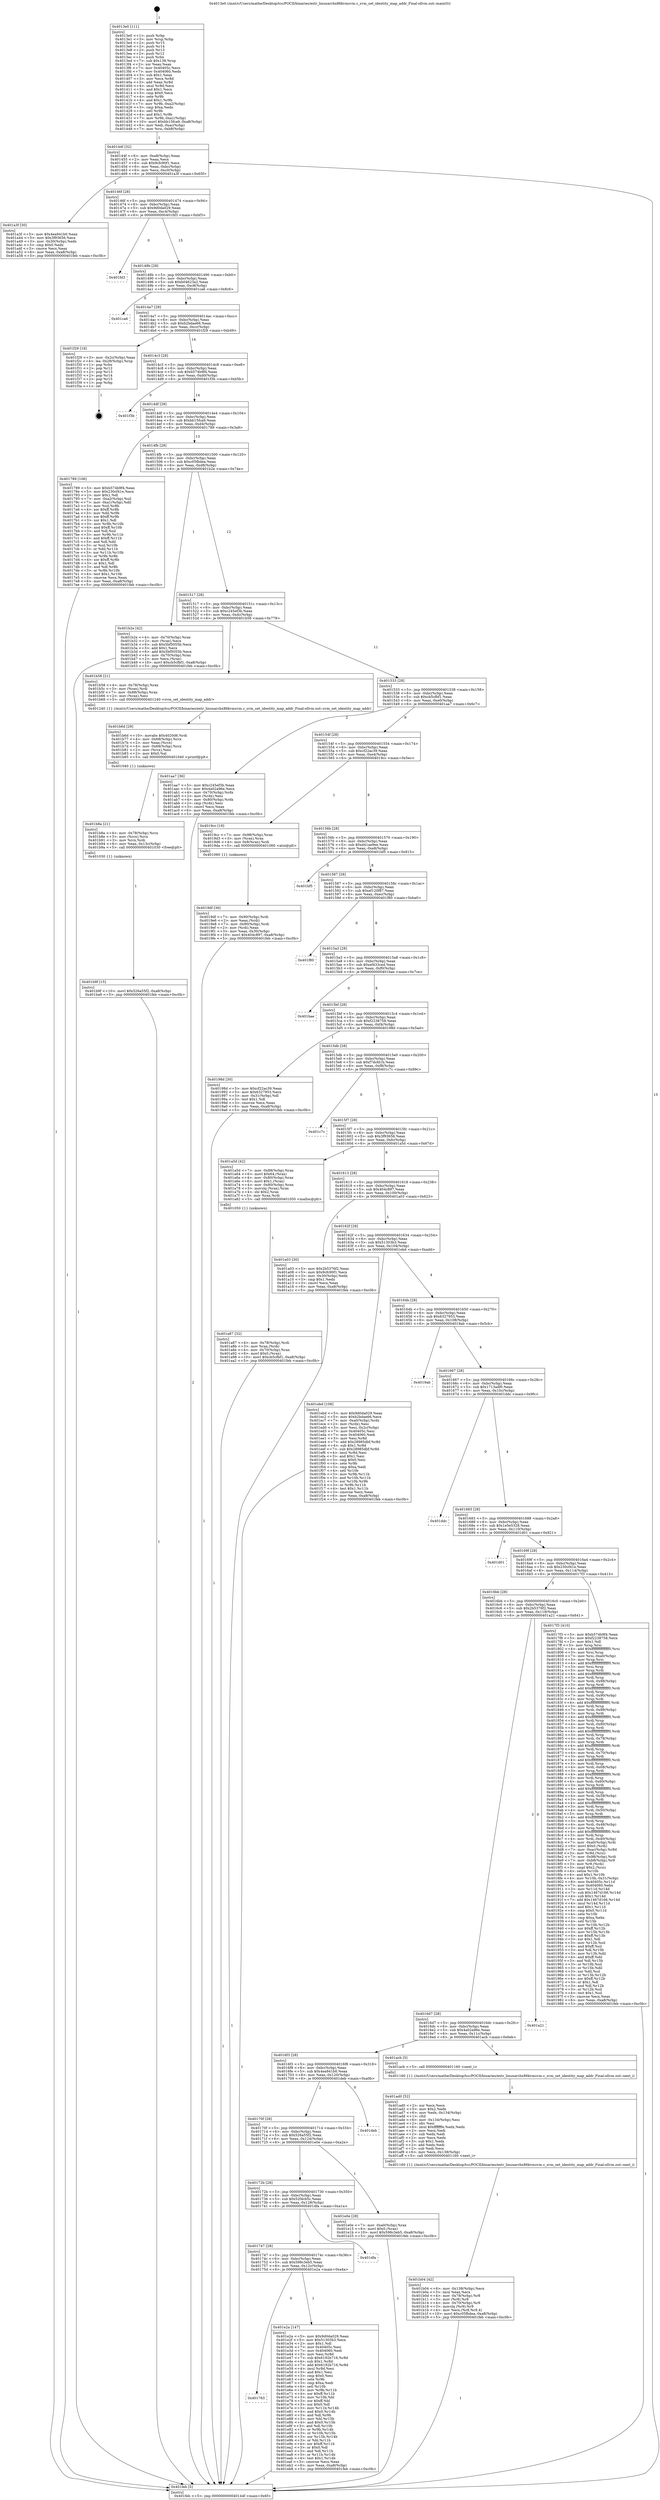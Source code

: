 digraph "0x4013e0" {
  label = "0x4013e0 (/mnt/c/Users/mathe/Desktop/tcc/POCII/binaries/extr_linuxarchx86kvmsvm.c_svm_set_identity_map_addr_Final-ollvm.out::main(0))"
  labelloc = "t"
  node[shape=record]

  Entry [label="",width=0.3,height=0.3,shape=circle,fillcolor=black,style=filled]
  "0x40144f" [label="{
     0x40144f [32]\l
     | [instrs]\l
     &nbsp;&nbsp;0x40144f \<+6\>: mov -0xa8(%rbp),%eax\l
     &nbsp;&nbsp;0x401455 \<+2\>: mov %eax,%ecx\l
     &nbsp;&nbsp;0x401457 \<+6\>: sub $0x9cfc90f1,%ecx\l
     &nbsp;&nbsp;0x40145d \<+6\>: mov %eax,-0xbc(%rbp)\l
     &nbsp;&nbsp;0x401463 \<+6\>: mov %ecx,-0xc0(%rbp)\l
     &nbsp;&nbsp;0x401469 \<+6\>: je 0000000000401a3f \<main+0x65f\>\l
  }"]
  "0x401a3f" [label="{
     0x401a3f [30]\l
     | [instrs]\l
     &nbsp;&nbsp;0x401a3f \<+5\>: mov $0x4ea941b0,%eax\l
     &nbsp;&nbsp;0x401a44 \<+5\>: mov $0x3f93656,%ecx\l
     &nbsp;&nbsp;0x401a49 \<+3\>: mov -0x30(%rbp),%edx\l
     &nbsp;&nbsp;0x401a4c \<+3\>: cmp $0x0,%edx\l
     &nbsp;&nbsp;0x401a4f \<+3\>: cmove %ecx,%eax\l
     &nbsp;&nbsp;0x401a52 \<+6\>: mov %eax,-0xa8(%rbp)\l
     &nbsp;&nbsp;0x401a58 \<+5\>: jmp 0000000000401feb \<main+0xc0b\>\l
  }"]
  "0x40146f" [label="{
     0x40146f [28]\l
     | [instrs]\l
     &nbsp;&nbsp;0x40146f \<+5\>: jmp 0000000000401474 \<main+0x94\>\l
     &nbsp;&nbsp;0x401474 \<+6\>: mov -0xbc(%rbp),%eax\l
     &nbsp;&nbsp;0x40147a \<+5\>: sub $0x9d0da029,%eax\l
     &nbsp;&nbsp;0x40147f \<+6\>: mov %eax,-0xc4(%rbp)\l
     &nbsp;&nbsp;0x401485 \<+6\>: je 0000000000401fd3 \<main+0xbf3\>\l
  }"]
  Exit [label="",width=0.3,height=0.3,shape=circle,fillcolor=black,style=filled,peripheries=2]
  "0x401fd3" [label="{
     0x401fd3\l
  }", style=dashed]
  "0x40148b" [label="{
     0x40148b [28]\l
     | [instrs]\l
     &nbsp;&nbsp;0x40148b \<+5\>: jmp 0000000000401490 \<main+0xb0\>\l
     &nbsp;&nbsp;0x401490 \<+6\>: mov -0xbc(%rbp),%eax\l
     &nbsp;&nbsp;0x401496 \<+5\>: sub $0xb04623a2,%eax\l
     &nbsp;&nbsp;0x40149b \<+6\>: mov %eax,-0xc8(%rbp)\l
     &nbsp;&nbsp;0x4014a1 \<+6\>: je 0000000000401ca6 \<main+0x8c6\>\l
  }"]
  "0x401763" [label="{
     0x401763\l
  }", style=dashed]
  "0x401ca6" [label="{
     0x401ca6\l
  }", style=dashed]
  "0x4014a7" [label="{
     0x4014a7 [28]\l
     | [instrs]\l
     &nbsp;&nbsp;0x4014a7 \<+5\>: jmp 00000000004014ac \<main+0xcc\>\l
     &nbsp;&nbsp;0x4014ac \<+6\>: mov -0xbc(%rbp),%eax\l
     &nbsp;&nbsp;0x4014b2 \<+5\>: sub $0xb2bdae66,%eax\l
     &nbsp;&nbsp;0x4014b7 \<+6\>: mov %eax,-0xcc(%rbp)\l
     &nbsp;&nbsp;0x4014bd \<+6\>: je 0000000000401f29 \<main+0xb49\>\l
  }"]
  "0x401e2a" [label="{
     0x401e2a [147]\l
     | [instrs]\l
     &nbsp;&nbsp;0x401e2a \<+5\>: mov $0x9d0da029,%eax\l
     &nbsp;&nbsp;0x401e2f \<+5\>: mov $0x51303b3,%ecx\l
     &nbsp;&nbsp;0x401e34 \<+2\>: mov $0x1,%dl\l
     &nbsp;&nbsp;0x401e36 \<+7\>: mov 0x40405c,%esi\l
     &nbsp;&nbsp;0x401e3d \<+7\>: mov 0x404060,%edi\l
     &nbsp;&nbsp;0x401e44 \<+3\>: mov %esi,%r8d\l
     &nbsp;&nbsp;0x401e47 \<+7\>: sub $0x6192b716,%r8d\l
     &nbsp;&nbsp;0x401e4e \<+4\>: sub $0x1,%r8d\l
     &nbsp;&nbsp;0x401e52 \<+7\>: add $0x6192b716,%r8d\l
     &nbsp;&nbsp;0x401e59 \<+4\>: imul %r8d,%esi\l
     &nbsp;&nbsp;0x401e5d \<+3\>: and $0x1,%esi\l
     &nbsp;&nbsp;0x401e60 \<+3\>: cmp $0x0,%esi\l
     &nbsp;&nbsp;0x401e63 \<+4\>: sete %r9b\l
     &nbsp;&nbsp;0x401e67 \<+3\>: cmp $0xa,%edi\l
     &nbsp;&nbsp;0x401e6a \<+4\>: setl %r10b\l
     &nbsp;&nbsp;0x401e6e \<+3\>: mov %r9b,%r11b\l
     &nbsp;&nbsp;0x401e71 \<+4\>: xor $0xff,%r11b\l
     &nbsp;&nbsp;0x401e75 \<+3\>: mov %r10b,%bl\l
     &nbsp;&nbsp;0x401e78 \<+3\>: xor $0xff,%bl\l
     &nbsp;&nbsp;0x401e7b \<+3\>: xor $0x0,%dl\l
     &nbsp;&nbsp;0x401e7e \<+3\>: mov %r11b,%r14b\l
     &nbsp;&nbsp;0x401e81 \<+4\>: and $0x0,%r14b\l
     &nbsp;&nbsp;0x401e85 \<+3\>: and %dl,%r9b\l
     &nbsp;&nbsp;0x401e88 \<+3\>: mov %bl,%r15b\l
     &nbsp;&nbsp;0x401e8b \<+4\>: and $0x0,%r15b\l
     &nbsp;&nbsp;0x401e8f \<+3\>: and %dl,%r10b\l
     &nbsp;&nbsp;0x401e92 \<+3\>: or %r9b,%r14b\l
     &nbsp;&nbsp;0x401e95 \<+3\>: or %r10b,%r15b\l
     &nbsp;&nbsp;0x401e98 \<+3\>: xor %r15b,%r14b\l
     &nbsp;&nbsp;0x401e9b \<+3\>: or %bl,%r11b\l
     &nbsp;&nbsp;0x401e9e \<+4\>: xor $0xff,%r11b\l
     &nbsp;&nbsp;0x401ea2 \<+3\>: or $0x0,%dl\l
     &nbsp;&nbsp;0x401ea5 \<+3\>: and %dl,%r11b\l
     &nbsp;&nbsp;0x401ea8 \<+3\>: or %r11b,%r14b\l
     &nbsp;&nbsp;0x401eab \<+4\>: test $0x1,%r14b\l
     &nbsp;&nbsp;0x401eaf \<+3\>: cmovne %ecx,%eax\l
     &nbsp;&nbsp;0x401eb2 \<+6\>: mov %eax,-0xa8(%rbp)\l
     &nbsp;&nbsp;0x401eb8 \<+5\>: jmp 0000000000401feb \<main+0xc0b\>\l
  }"]
  "0x401f29" [label="{
     0x401f29 [18]\l
     | [instrs]\l
     &nbsp;&nbsp;0x401f29 \<+3\>: mov -0x2c(%rbp),%eax\l
     &nbsp;&nbsp;0x401f2c \<+4\>: lea -0x28(%rbp),%rsp\l
     &nbsp;&nbsp;0x401f30 \<+1\>: pop %rbx\l
     &nbsp;&nbsp;0x401f31 \<+2\>: pop %r12\l
     &nbsp;&nbsp;0x401f33 \<+2\>: pop %r13\l
     &nbsp;&nbsp;0x401f35 \<+2\>: pop %r14\l
     &nbsp;&nbsp;0x401f37 \<+2\>: pop %r15\l
     &nbsp;&nbsp;0x401f39 \<+1\>: pop %rbp\l
     &nbsp;&nbsp;0x401f3a \<+1\>: ret\l
  }"]
  "0x4014c3" [label="{
     0x4014c3 [28]\l
     | [instrs]\l
     &nbsp;&nbsp;0x4014c3 \<+5\>: jmp 00000000004014c8 \<main+0xe8\>\l
     &nbsp;&nbsp;0x4014c8 \<+6\>: mov -0xbc(%rbp),%eax\l
     &nbsp;&nbsp;0x4014ce \<+5\>: sub $0xb574b9f4,%eax\l
     &nbsp;&nbsp;0x4014d3 \<+6\>: mov %eax,-0xd0(%rbp)\l
     &nbsp;&nbsp;0x4014d9 \<+6\>: je 0000000000401f3b \<main+0xb5b\>\l
  }"]
  "0x401747" [label="{
     0x401747 [28]\l
     | [instrs]\l
     &nbsp;&nbsp;0x401747 \<+5\>: jmp 000000000040174c \<main+0x36c\>\l
     &nbsp;&nbsp;0x40174c \<+6\>: mov -0xbc(%rbp),%eax\l
     &nbsp;&nbsp;0x401752 \<+5\>: sub $0x598c3eb5,%eax\l
     &nbsp;&nbsp;0x401757 \<+6\>: mov %eax,-0x12c(%rbp)\l
     &nbsp;&nbsp;0x40175d \<+6\>: je 0000000000401e2a \<main+0xa4a\>\l
  }"]
  "0x401f3b" [label="{
     0x401f3b\l
  }", style=dashed]
  "0x4014df" [label="{
     0x4014df [28]\l
     | [instrs]\l
     &nbsp;&nbsp;0x4014df \<+5\>: jmp 00000000004014e4 \<main+0x104\>\l
     &nbsp;&nbsp;0x4014e4 \<+6\>: mov -0xbc(%rbp),%eax\l
     &nbsp;&nbsp;0x4014ea \<+5\>: sub $0xbb15fca9,%eax\l
     &nbsp;&nbsp;0x4014ef \<+6\>: mov %eax,-0xd4(%rbp)\l
     &nbsp;&nbsp;0x4014f5 \<+6\>: je 0000000000401789 \<main+0x3a9\>\l
  }"]
  "0x401dfa" [label="{
     0x401dfa\l
  }", style=dashed]
  "0x401789" [label="{
     0x401789 [106]\l
     | [instrs]\l
     &nbsp;&nbsp;0x401789 \<+5\>: mov $0xb574b9f4,%eax\l
     &nbsp;&nbsp;0x40178e \<+5\>: mov $0x230cf41e,%ecx\l
     &nbsp;&nbsp;0x401793 \<+2\>: mov $0x1,%dl\l
     &nbsp;&nbsp;0x401795 \<+7\>: mov -0xa2(%rbp),%sil\l
     &nbsp;&nbsp;0x40179c \<+7\>: mov -0xa1(%rbp),%dil\l
     &nbsp;&nbsp;0x4017a3 \<+3\>: mov %sil,%r8b\l
     &nbsp;&nbsp;0x4017a6 \<+4\>: xor $0xff,%r8b\l
     &nbsp;&nbsp;0x4017aa \<+3\>: mov %dil,%r9b\l
     &nbsp;&nbsp;0x4017ad \<+4\>: xor $0xff,%r9b\l
     &nbsp;&nbsp;0x4017b1 \<+3\>: xor $0x1,%dl\l
     &nbsp;&nbsp;0x4017b4 \<+3\>: mov %r8b,%r10b\l
     &nbsp;&nbsp;0x4017b7 \<+4\>: and $0xff,%r10b\l
     &nbsp;&nbsp;0x4017bb \<+3\>: and %dl,%sil\l
     &nbsp;&nbsp;0x4017be \<+3\>: mov %r9b,%r11b\l
     &nbsp;&nbsp;0x4017c1 \<+4\>: and $0xff,%r11b\l
     &nbsp;&nbsp;0x4017c5 \<+3\>: and %dl,%dil\l
     &nbsp;&nbsp;0x4017c8 \<+3\>: or %sil,%r10b\l
     &nbsp;&nbsp;0x4017cb \<+3\>: or %dil,%r11b\l
     &nbsp;&nbsp;0x4017ce \<+3\>: xor %r11b,%r10b\l
     &nbsp;&nbsp;0x4017d1 \<+3\>: or %r9b,%r8b\l
     &nbsp;&nbsp;0x4017d4 \<+4\>: xor $0xff,%r8b\l
     &nbsp;&nbsp;0x4017d8 \<+3\>: or $0x1,%dl\l
     &nbsp;&nbsp;0x4017db \<+3\>: and %dl,%r8b\l
     &nbsp;&nbsp;0x4017de \<+3\>: or %r8b,%r10b\l
     &nbsp;&nbsp;0x4017e1 \<+4\>: test $0x1,%r10b\l
     &nbsp;&nbsp;0x4017e5 \<+3\>: cmovne %ecx,%eax\l
     &nbsp;&nbsp;0x4017e8 \<+6\>: mov %eax,-0xa8(%rbp)\l
     &nbsp;&nbsp;0x4017ee \<+5\>: jmp 0000000000401feb \<main+0xc0b\>\l
  }"]
  "0x4014fb" [label="{
     0x4014fb [28]\l
     | [instrs]\l
     &nbsp;&nbsp;0x4014fb \<+5\>: jmp 0000000000401500 \<main+0x120\>\l
     &nbsp;&nbsp;0x401500 \<+6\>: mov -0xbc(%rbp),%eax\l
     &nbsp;&nbsp;0x401506 \<+5\>: sub $0xc05fbdea,%eax\l
     &nbsp;&nbsp;0x40150b \<+6\>: mov %eax,-0xd8(%rbp)\l
     &nbsp;&nbsp;0x401511 \<+6\>: je 0000000000401b2e \<main+0x74e\>\l
  }"]
  "0x401feb" [label="{
     0x401feb [5]\l
     | [instrs]\l
     &nbsp;&nbsp;0x401feb \<+5\>: jmp 000000000040144f \<main+0x6f\>\l
  }"]
  "0x4013e0" [label="{
     0x4013e0 [111]\l
     | [instrs]\l
     &nbsp;&nbsp;0x4013e0 \<+1\>: push %rbp\l
     &nbsp;&nbsp;0x4013e1 \<+3\>: mov %rsp,%rbp\l
     &nbsp;&nbsp;0x4013e4 \<+2\>: push %r15\l
     &nbsp;&nbsp;0x4013e6 \<+2\>: push %r14\l
     &nbsp;&nbsp;0x4013e8 \<+2\>: push %r13\l
     &nbsp;&nbsp;0x4013ea \<+2\>: push %r12\l
     &nbsp;&nbsp;0x4013ec \<+1\>: push %rbx\l
     &nbsp;&nbsp;0x4013ed \<+7\>: sub $0x138,%rsp\l
     &nbsp;&nbsp;0x4013f4 \<+2\>: xor %eax,%eax\l
     &nbsp;&nbsp;0x4013f6 \<+7\>: mov 0x40405c,%ecx\l
     &nbsp;&nbsp;0x4013fd \<+7\>: mov 0x404060,%edx\l
     &nbsp;&nbsp;0x401404 \<+3\>: sub $0x1,%eax\l
     &nbsp;&nbsp;0x401407 \<+3\>: mov %ecx,%r8d\l
     &nbsp;&nbsp;0x40140a \<+3\>: add %eax,%r8d\l
     &nbsp;&nbsp;0x40140d \<+4\>: imul %r8d,%ecx\l
     &nbsp;&nbsp;0x401411 \<+3\>: and $0x1,%ecx\l
     &nbsp;&nbsp;0x401414 \<+3\>: cmp $0x0,%ecx\l
     &nbsp;&nbsp;0x401417 \<+4\>: sete %r9b\l
     &nbsp;&nbsp;0x40141b \<+4\>: and $0x1,%r9b\l
     &nbsp;&nbsp;0x40141f \<+7\>: mov %r9b,-0xa2(%rbp)\l
     &nbsp;&nbsp;0x401426 \<+3\>: cmp $0xa,%edx\l
     &nbsp;&nbsp;0x401429 \<+4\>: setl %r9b\l
     &nbsp;&nbsp;0x40142d \<+4\>: and $0x1,%r9b\l
     &nbsp;&nbsp;0x401431 \<+7\>: mov %r9b,-0xa1(%rbp)\l
     &nbsp;&nbsp;0x401438 \<+10\>: movl $0xbb15fca9,-0xa8(%rbp)\l
     &nbsp;&nbsp;0x401442 \<+6\>: mov %edi,-0xac(%rbp)\l
     &nbsp;&nbsp;0x401448 \<+7\>: mov %rsi,-0xb8(%rbp)\l
  }"]
  "0x40172b" [label="{
     0x40172b [28]\l
     | [instrs]\l
     &nbsp;&nbsp;0x40172b \<+5\>: jmp 0000000000401730 \<main+0x350\>\l
     &nbsp;&nbsp;0x401730 \<+6\>: mov -0xbc(%rbp),%eax\l
     &nbsp;&nbsp;0x401736 \<+5\>: sub $0x52f4cb5c,%eax\l
     &nbsp;&nbsp;0x40173b \<+6\>: mov %eax,-0x128(%rbp)\l
     &nbsp;&nbsp;0x401741 \<+6\>: je 0000000000401dfa \<main+0xa1a\>\l
  }"]
  "0x401b2e" [label="{
     0x401b2e [42]\l
     | [instrs]\l
     &nbsp;&nbsp;0x401b2e \<+4\>: mov -0x70(%rbp),%rax\l
     &nbsp;&nbsp;0x401b32 \<+2\>: mov (%rax),%ecx\l
     &nbsp;&nbsp;0x401b34 \<+6\>: sub $0x5bf5055b,%ecx\l
     &nbsp;&nbsp;0x401b3a \<+3\>: add $0x1,%ecx\l
     &nbsp;&nbsp;0x401b3d \<+6\>: add $0x5bf5055b,%ecx\l
     &nbsp;&nbsp;0x401b43 \<+4\>: mov -0x70(%rbp),%rax\l
     &nbsp;&nbsp;0x401b47 \<+2\>: mov %ecx,(%rax)\l
     &nbsp;&nbsp;0x401b49 \<+10\>: movl $0xcb5cfbf1,-0xa8(%rbp)\l
     &nbsp;&nbsp;0x401b53 \<+5\>: jmp 0000000000401feb \<main+0xc0b\>\l
  }"]
  "0x401517" [label="{
     0x401517 [28]\l
     | [instrs]\l
     &nbsp;&nbsp;0x401517 \<+5\>: jmp 000000000040151c \<main+0x13c\>\l
     &nbsp;&nbsp;0x40151c \<+6\>: mov -0xbc(%rbp),%eax\l
     &nbsp;&nbsp;0x401522 \<+5\>: sub $0xc245ef3b,%eax\l
     &nbsp;&nbsp;0x401527 \<+6\>: mov %eax,-0xdc(%rbp)\l
     &nbsp;&nbsp;0x40152d \<+6\>: je 0000000000401b58 \<main+0x778\>\l
  }"]
  "0x401e0e" [label="{
     0x401e0e [28]\l
     | [instrs]\l
     &nbsp;&nbsp;0x401e0e \<+7\>: mov -0xa0(%rbp),%rax\l
     &nbsp;&nbsp;0x401e15 \<+6\>: movl $0x0,(%rax)\l
     &nbsp;&nbsp;0x401e1b \<+10\>: movl $0x598c3eb5,-0xa8(%rbp)\l
     &nbsp;&nbsp;0x401e25 \<+5\>: jmp 0000000000401feb \<main+0xc0b\>\l
  }"]
  "0x401b58" [label="{
     0x401b58 [21]\l
     | [instrs]\l
     &nbsp;&nbsp;0x401b58 \<+4\>: mov -0x78(%rbp),%rax\l
     &nbsp;&nbsp;0x401b5c \<+3\>: mov (%rax),%rdi\l
     &nbsp;&nbsp;0x401b5f \<+7\>: mov -0x88(%rbp),%rax\l
     &nbsp;&nbsp;0x401b66 \<+2\>: mov (%rax),%esi\l
     &nbsp;&nbsp;0x401b68 \<+5\>: call 0000000000401240 \<svm_set_identity_map_addr\>\l
     | [calls]\l
     &nbsp;&nbsp;0x401240 \{1\} (/mnt/c/Users/mathe/Desktop/tcc/POCII/binaries/extr_linuxarchx86kvmsvm.c_svm_set_identity_map_addr_Final-ollvm.out::svm_set_identity_map_addr)\l
  }"]
  "0x401533" [label="{
     0x401533 [28]\l
     | [instrs]\l
     &nbsp;&nbsp;0x401533 \<+5\>: jmp 0000000000401538 \<main+0x158\>\l
     &nbsp;&nbsp;0x401538 \<+6\>: mov -0xbc(%rbp),%eax\l
     &nbsp;&nbsp;0x40153e \<+5\>: sub $0xcb5cfbf1,%eax\l
     &nbsp;&nbsp;0x401543 \<+6\>: mov %eax,-0xe0(%rbp)\l
     &nbsp;&nbsp;0x401549 \<+6\>: je 0000000000401aa7 \<main+0x6c7\>\l
  }"]
  "0x40170f" [label="{
     0x40170f [28]\l
     | [instrs]\l
     &nbsp;&nbsp;0x40170f \<+5\>: jmp 0000000000401714 \<main+0x334\>\l
     &nbsp;&nbsp;0x401714 \<+6\>: mov -0xbc(%rbp),%eax\l
     &nbsp;&nbsp;0x40171a \<+5\>: sub $0x526a55f2,%eax\l
     &nbsp;&nbsp;0x40171f \<+6\>: mov %eax,-0x124(%rbp)\l
     &nbsp;&nbsp;0x401725 \<+6\>: je 0000000000401e0e \<main+0xa2e\>\l
  }"]
  "0x401aa7" [label="{
     0x401aa7 [36]\l
     | [instrs]\l
     &nbsp;&nbsp;0x401aa7 \<+5\>: mov $0xc245ef3b,%eax\l
     &nbsp;&nbsp;0x401aac \<+5\>: mov $0x4a02a96e,%ecx\l
     &nbsp;&nbsp;0x401ab1 \<+4\>: mov -0x70(%rbp),%rdx\l
     &nbsp;&nbsp;0x401ab5 \<+2\>: mov (%rdx),%esi\l
     &nbsp;&nbsp;0x401ab7 \<+4\>: mov -0x80(%rbp),%rdx\l
     &nbsp;&nbsp;0x401abb \<+2\>: cmp (%rdx),%esi\l
     &nbsp;&nbsp;0x401abd \<+3\>: cmovl %ecx,%eax\l
     &nbsp;&nbsp;0x401ac0 \<+6\>: mov %eax,-0xa8(%rbp)\l
     &nbsp;&nbsp;0x401ac6 \<+5\>: jmp 0000000000401feb \<main+0xc0b\>\l
  }"]
  "0x40154f" [label="{
     0x40154f [28]\l
     | [instrs]\l
     &nbsp;&nbsp;0x40154f \<+5\>: jmp 0000000000401554 \<main+0x174\>\l
     &nbsp;&nbsp;0x401554 \<+6\>: mov -0xbc(%rbp),%eax\l
     &nbsp;&nbsp;0x40155a \<+5\>: sub $0xcf22ac39,%eax\l
     &nbsp;&nbsp;0x40155f \<+6\>: mov %eax,-0xe4(%rbp)\l
     &nbsp;&nbsp;0x401565 \<+6\>: je 00000000004019cc \<main+0x5ec\>\l
  }"]
  "0x401deb" [label="{
     0x401deb\l
  }", style=dashed]
  "0x4019cc" [label="{
     0x4019cc [19]\l
     | [instrs]\l
     &nbsp;&nbsp;0x4019cc \<+7\>: mov -0x98(%rbp),%rax\l
     &nbsp;&nbsp;0x4019d3 \<+3\>: mov (%rax),%rax\l
     &nbsp;&nbsp;0x4019d6 \<+4\>: mov 0x8(%rax),%rdi\l
     &nbsp;&nbsp;0x4019da \<+5\>: call 0000000000401060 \<atoi@plt\>\l
     | [calls]\l
     &nbsp;&nbsp;0x401060 \{1\} (unknown)\l
  }"]
  "0x40156b" [label="{
     0x40156b [28]\l
     | [instrs]\l
     &nbsp;&nbsp;0x40156b \<+5\>: jmp 0000000000401570 \<main+0x190\>\l
     &nbsp;&nbsp;0x401570 \<+6\>: mov -0xbc(%rbp),%eax\l
     &nbsp;&nbsp;0x401576 \<+5\>: sub $0xd41ae9ee,%eax\l
     &nbsp;&nbsp;0x40157b \<+6\>: mov %eax,-0xe8(%rbp)\l
     &nbsp;&nbsp;0x401581 \<+6\>: je 0000000000401bf5 \<main+0x815\>\l
  }"]
  "0x401b9f" [label="{
     0x401b9f [15]\l
     | [instrs]\l
     &nbsp;&nbsp;0x401b9f \<+10\>: movl $0x526a55f2,-0xa8(%rbp)\l
     &nbsp;&nbsp;0x401ba9 \<+5\>: jmp 0000000000401feb \<main+0xc0b\>\l
  }"]
  "0x401bf5" [label="{
     0x401bf5\l
  }", style=dashed]
  "0x401587" [label="{
     0x401587 [28]\l
     | [instrs]\l
     &nbsp;&nbsp;0x401587 \<+5\>: jmp 000000000040158c \<main+0x1ac\>\l
     &nbsp;&nbsp;0x40158c \<+6\>: mov -0xbc(%rbp),%eax\l
     &nbsp;&nbsp;0x401592 \<+5\>: sub $0xef120f87,%eax\l
     &nbsp;&nbsp;0x401597 \<+6\>: mov %eax,-0xec(%rbp)\l
     &nbsp;&nbsp;0x40159d \<+6\>: je 0000000000401f80 \<main+0xba0\>\l
  }"]
  "0x401b8a" [label="{
     0x401b8a [21]\l
     | [instrs]\l
     &nbsp;&nbsp;0x401b8a \<+4\>: mov -0x78(%rbp),%rcx\l
     &nbsp;&nbsp;0x401b8e \<+3\>: mov (%rcx),%rcx\l
     &nbsp;&nbsp;0x401b91 \<+3\>: mov %rcx,%rdi\l
     &nbsp;&nbsp;0x401b94 \<+6\>: mov %eax,-0x13c(%rbp)\l
     &nbsp;&nbsp;0x401b9a \<+5\>: call 0000000000401030 \<free@plt\>\l
     | [calls]\l
     &nbsp;&nbsp;0x401030 \{1\} (unknown)\l
  }"]
  "0x401f80" [label="{
     0x401f80\l
  }", style=dashed]
  "0x4015a3" [label="{
     0x4015a3 [28]\l
     | [instrs]\l
     &nbsp;&nbsp;0x4015a3 \<+5\>: jmp 00000000004015a8 \<main+0x1c8\>\l
     &nbsp;&nbsp;0x4015a8 \<+6\>: mov -0xbc(%rbp),%eax\l
     &nbsp;&nbsp;0x4015ae \<+5\>: sub $0xef433ced,%eax\l
     &nbsp;&nbsp;0x4015b3 \<+6\>: mov %eax,-0xf0(%rbp)\l
     &nbsp;&nbsp;0x4015b9 \<+6\>: je 0000000000401bae \<main+0x7ce\>\l
  }"]
  "0x401b6d" [label="{
     0x401b6d [29]\l
     | [instrs]\l
     &nbsp;&nbsp;0x401b6d \<+10\>: movabs $0x4020d6,%rdi\l
     &nbsp;&nbsp;0x401b77 \<+4\>: mov -0x68(%rbp),%rcx\l
     &nbsp;&nbsp;0x401b7b \<+2\>: mov %eax,(%rcx)\l
     &nbsp;&nbsp;0x401b7d \<+4\>: mov -0x68(%rbp),%rcx\l
     &nbsp;&nbsp;0x401b81 \<+2\>: mov (%rcx),%esi\l
     &nbsp;&nbsp;0x401b83 \<+2\>: mov $0x0,%al\l
     &nbsp;&nbsp;0x401b85 \<+5\>: call 0000000000401040 \<printf@plt\>\l
     | [calls]\l
     &nbsp;&nbsp;0x401040 \{1\} (unknown)\l
  }"]
  "0x401bae" [label="{
     0x401bae\l
  }", style=dashed]
  "0x4015bf" [label="{
     0x4015bf [28]\l
     | [instrs]\l
     &nbsp;&nbsp;0x4015bf \<+5\>: jmp 00000000004015c4 \<main+0x1e4\>\l
     &nbsp;&nbsp;0x4015c4 \<+6\>: mov -0xbc(%rbp),%eax\l
     &nbsp;&nbsp;0x4015ca \<+5\>: sub $0xf2238758,%eax\l
     &nbsp;&nbsp;0x4015cf \<+6\>: mov %eax,-0xf4(%rbp)\l
     &nbsp;&nbsp;0x4015d5 \<+6\>: je 000000000040198d \<main+0x5ad\>\l
  }"]
  "0x401b04" [label="{
     0x401b04 [42]\l
     | [instrs]\l
     &nbsp;&nbsp;0x401b04 \<+6\>: mov -0x138(%rbp),%ecx\l
     &nbsp;&nbsp;0x401b0a \<+3\>: imul %eax,%ecx\l
     &nbsp;&nbsp;0x401b0d \<+4\>: mov -0x78(%rbp),%r8\l
     &nbsp;&nbsp;0x401b11 \<+3\>: mov (%r8),%r8\l
     &nbsp;&nbsp;0x401b14 \<+4\>: mov -0x70(%rbp),%r9\l
     &nbsp;&nbsp;0x401b18 \<+3\>: movslq (%r9),%r9\l
     &nbsp;&nbsp;0x401b1b \<+4\>: mov %ecx,(%r8,%r9,4)\l
     &nbsp;&nbsp;0x401b1f \<+10\>: movl $0xc05fbdea,-0xa8(%rbp)\l
     &nbsp;&nbsp;0x401b29 \<+5\>: jmp 0000000000401feb \<main+0xc0b\>\l
  }"]
  "0x40198d" [label="{
     0x40198d [30]\l
     | [instrs]\l
     &nbsp;&nbsp;0x40198d \<+5\>: mov $0xcf22ac39,%eax\l
     &nbsp;&nbsp;0x401992 \<+5\>: mov $0x6327953,%ecx\l
     &nbsp;&nbsp;0x401997 \<+3\>: mov -0x31(%rbp),%dl\l
     &nbsp;&nbsp;0x40199a \<+3\>: test $0x1,%dl\l
     &nbsp;&nbsp;0x40199d \<+3\>: cmovne %ecx,%eax\l
     &nbsp;&nbsp;0x4019a0 \<+6\>: mov %eax,-0xa8(%rbp)\l
     &nbsp;&nbsp;0x4019a6 \<+5\>: jmp 0000000000401feb \<main+0xc0b\>\l
  }"]
  "0x4015db" [label="{
     0x4015db [28]\l
     | [instrs]\l
     &nbsp;&nbsp;0x4015db \<+5\>: jmp 00000000004015e0 \<main+0x200\>\l
     &nbsp;&nbsp;0x4015e0 \<+6\>: mov -0xbc(%rbp),%eax\l
     &nbsp;&nbsp;0x4015e6 \<+5\>: sub $0xf7dcfd1b,%eax\l
     &nbsp;&nbsp;0x4015eb \<+6\>: mov %eax,-0xf8(%rbp)\l
     &nbsp;&nbsp;0x4015f1 \<+6\>: je 0000000000401c7c \<main+0x89c\>\l
  }"]
  "0x401ad0" [label="{
     0x401ad0 [52]\l
     | [instrs]\l
     &nbsp;&nbsp;0x401ad0 \<+2\>: xor %ecx,%ecx\l
     &nbsp;&nbsp;0x401ad2 \<+5\>: mov $0x2,%edx\l
     &nbsp;&nbsp;0x401ad7 \<+6\>: mov %edx,-0x134(%rbp)\l
     &nbsp;&nbsp;0x401add \<+1\>: cltd\l
     &nbsp;&nbsp;0x401ade \<+6\>: mov -0x134(%rbp),%esi\l
     &nbsp;&nbsp;0x401ae4 \<+2\>: idiv %esi\l
     &nbsp;&nbsp;0x401ae6 \<+6\>: imul $0xfffffffe,%edx,%edx\l
     &nbsp;&nbsp;0x401aec \<+2\>: mov %ecx,%edi\l
     &nbsp;&nbsp;0x401aee \<+2\>: sub %edx,%edi\l
     &nbsp;&nbsp;0x401af0 \<+2\>: mov %ecx,%edx\l
     &nbsp;&nbsp;0x401af2 \<+3\>: sub $0x1,%edx\l
     &nbsp;&nbsp;0x401af5 \<+2\>: add %edx,%edi\l
     &nbsp;&nbsp;0x401af7 \<+2\>: sub %edi,%ecx\l
     &nbsp;&nbsp;0x401af9 \<+6\>: mov %ecx,-0x138(%rbp)\l
     &nbsp;&nbsp;0x401aff \<+5\>: call 0000000000401160 \<next_i\>\l
     | [calls]\l
     &nbsp;&nbsp;0x401160 \{1\} (/mnt/c/Users/mathe/Desktop/tcc/POCII/binaries/extr_linuxarchx86kvmsvm.c_svm_set_identity_map_addr_Final-ollvm.out::next_i)\l
  }"]
  "0x401c7c" [label="{
     0x401c7c\l
  }", style=dashed]
  "0x4015f7" [label="{
     0x4015f7 [28]\l
     | [instrs]\l
     &nbsp;&nbsp;0x4015f7 \<+5\>: jmp 00000000004015fc \<main+0x21c\>\l
     &nbsp;&nbsp;0x4015fc \<+6\>: mov -0xbc(%rbp),%eax\l
     &nbsp;&nbsp;0x401602 \<+5\>: sub $0x3f93656,%eax\l
     &nbsp;&nbsp;0x401607 \<+6\>: mov %eax,-0xfc(%rbp)\l
     &nbsp;&nbsp;0x40160d \<+6\>: je 0000000000401a5d \<main+0x67d\>\l
  }"]
  "0x4016f3" [label="{
     0x4016f3 [28]\l
     | [instrs]\l
     &nbsp;&nbsp;0x4016f3 \<+5\>: jmp 00000000004016f8 \<main+0x318\>\l
     &nbsp;&nbsp;0x4016f8 \<+6\>: mov -0xbc(%rbp),%eax\l
     &nbsp;&nbsp;0x4016fe \<+5\>: sub $0x4ea941b0,%eax\l
     &nbsp;&nbsp;0x401703 \<+6\>: mov %eax,-0x120(%rbp)\l
     &nbsp;&nbsp;0x401709 \<+6\>: je 0000000000401deb \<main+0xa0b\>\l
  }"]
  "0x401a5d" [label="{
     0x401a5d [42]\l
     | [instrs]\l
     &nbsp;&nbsp;0x401a5d \<+7\>: mov -0x88(%rbp),%rax\l
     &nbsp;&nbsp;0x401a64 \<+6\>: movl $0x64,(%rax)\l
     &nbsp;&nbsp;0x401a6a \<+4\>: mov -0x80(%rbp),%rax\l
     &nbsp;&nbsp;0x401a6e \<+6\>: movl $0x1,(%rax)\l
     &nbsp;&nbsp;0x401a74 \<+4\>: mov -0x80(%rbp),%rax\l
     &nbsp;&nbsp;0x401a78 \<+3\>: movslq (%rax),%rax\l
     &nbsp;&nbsp;0x401a7b \<+4\>: shl $0x2,%rax\l
     &nbsp;&nbsp;0x401a7f \<+3\>: mov %rax,%rdi\l
     &nbsp;&nbsp;0x401a82 \<+5\>: call 0000000000401050 \<malloc@plt\>\l
     | [calls]\l
     &nbsp;&nbsp;0x401050 \{1\} (unknown)\l
  }"]
  "0x401613" [label="{
     0x401613 [28]\l
     | [instrs]\l
     &nbsp;&nbsp;0x401613 \<+5\>: jmp 0000000000401618 \<main+0x238\>\l
     &nbsp;&nbsp;0x401618 \<+6\>: mov -0xbc(%rbp),%eax\l
     &nbsp;&nbsp;0x40161e \<+5\>: sub $0x404c897,%eax\l
     &nbsp;&nbsp;0x401623 \<+6\>: mov %eax,-0x100(%rbp)\l
     &nbsp;&nbsp;0x401629 \<+6\>: je 0000000000401a03 \<main+0x623\>\l
  }"]
  "0x401acb" [label="{
     0x401acb [5]\l
     | [instrs]\l
     &nbsp;&nbsp;0x401acb \<+5\>: call 0000000000401160 \<next_i\>\l
     | [calls]\l
     &nbsp;&nbsp;0x401160 \{1\} (/mnt/c/Users/mathe/Desktop/tcc/POCII/binaries/extr_linuxarchx86kvmsvm.c_svm_set_identity_map_addr_Final-ollvm.out::next_i)\l
  }"]
  "0x401a03" [label="{
     0x401a03 [30]\l
     | [instrs]\l
     &nbsp;&nbsp;0x401a03 \<+5\>: mov $0x2b5376f2,%eax\l
     &nbsp;&nbsp;0x401a08 \<+5\>: mov $0x9cfc90f1,%ecx\l
     &nbsp;&nbsp;0x401a0d \<+3\>: mov -0x30(%rbp),%edx\l
     &nbsp;&nbsp;0x401a10 \<+3\>: cmp $0x1,%edx\l
     &nbsp;&nbsp;0x401a13 \<+3\>: cmovl %ecx,%eax\l
     &nbsp;&nbsp;0x401a16 \<+6\>: mov %eax,-0xa8(%rbp)\l
     &nbsp;&nbsp;0x401a1c \<+5\>: jmp 0000000000401feb \<main+0xc0b\>\l
  }"]
  "0x40162f" [label="{
     0x40162f [28]\l
     | [instrs]\l
     &nbsp;&nbsp;0x40162f \<+5\>: jmp 0000000000401634 \<main+0x254\>\l
     &nbsp;&nbsp;0x401634 \<+6\>: mov -0xbc(%rbp),%eax\l
     &nbsp;&nbsp;0x40163a \<+5\>: sub $0x51303b3,%eax\l
     &nbsp;&nbsp;0x40163f \<+6\>: mov %eax,-0x104(%rbp)\l
     &nbsp;&nbsp;0x401645 \<+6\>: je 0000000000401ebd \<main+0xadd\>\l
  }"]
  "0x4016d7" [label="{
     0x4016d7 [28]\l
     | [instrs]\l
     &nbsp;&nbsp;0x4016d7 \<+5\>: jmp 00000000004016dc \<main+0x2fc\>\l
     &nbsp;&nbsp;0x4016dc \<+6\>: mov -0xbc(%rbp),%eax\l
     &nbsp;&nbsp;0x4016e2 \<+5\>: sub $0x4a02a96e,%eax\l
     &nbsp;&nbsp;0x4016e7 \<+6\>: mov %eax,-0x11c(%rbp)\l
     &nbsp;&nbsp;0x4016ed \<+6\>: je 0000000000401acb \<main+0x6eb\>\l
  }"]
  "0x401ebd" [label="{
     0x401ebd [108]\l
     | [instrs]\l
     &nbsp;&nbsp;0x401ebd \<+5\>: mov $0x9d0da029,%eax\l
     &nbsp;&nbsp;0x401ec2 \<+5\>: mov $0xb2bdae66,%ecx\l
     &nbsp;&nbsp;0x401ec7 \<+7\>: mov -0xa0(%rbp),%rdx\l
     &nbsp;&nbsp;0x401ece \<+2\>: mov (%rdx),%esi\l
     &nbsp;&nbsp;0x401ed0 \<+3\>: mov %esi,-0x2c(%rbp)\l
     &nbsp;&nbsp;0x401ed3 \<+7\>: mov 0x40405c,%esi\l
     &nbsp;&nbsp;0x401eda \<+7\>: mov 0x404060,%edi\l
     &nbsp;&nbsp;0x401ee1 \<+3\>: mov %esi,%r8d\l
     &nbsp;&nbsp;0x401ee4 \<+7\>: add $0x28985dbf,%r8d\l
     &nbsp;&nbsp;0x401eeb \<+4\>: sub $0x1,%r8d\l
     &nbsp;&nbsp;0x401eef \<+7\>: sub $0x28985dbf,%r8d\l
     &nbsp;&nbsp;0x401ef6 \<+4\>: imul %r8d,%esi\l
     &nbsp;&nbsp;0x401efa \<+3\>: and $0x1,%esi\l
     &nbsp;&nbsp;0x401efd \<+3\>: cmp $0x0,%esi\l
     &nbsp;&nbsp;0x401f00 \<+4\>: sete %r9b\l
     &nbsp;&nbsp;0x401f04 \<+3\>: cmp $0xa,%edi\l
     &nbsp;&nbsp;0x401f07 \<+4\>: setl %r10b\l
     &nbsp;&nbsp;0x401f0b \<+3\>: mov %r9b,%r11b\l
     &nbsp;&nbsp;0x401f0e \<+3\>: and %r10b,%r11b\l
     &nbsp;&nbsp;0x401f11 \<+3\>: xor %r10b,%r9b\l
     &nbsp;&nbsp;0x401f14 \<+3\>: or %r9b,%r11b\l
     &nbsp;&nbsp;0x401f17 \<+4\>: test $0x1,%r11b\l
     &nbsp;&nbsp;0x401f1b \<+3\>: cmovne %ecx,%eax\l
     &nbsp;&nbsp;0x401f1e \<+6\>: mov %eax,-0xa8(%rbp)\l
     &nbsp;&nbsp;0x401f24 \<+5\>: jmp 0000000000401feb \<main+0xc0b\>\l
  }"]
  "0x40164b" [label="{
     0x40164b [28]\l
     | [instrs]\l
     &nbsp;&nbsp;0x40164b \<+5\>: jmp 0000000000401650 \<main+0x270\>\l
     &nbsp;&nbsp;0x401650 \<+6\>: mov -0xbc(%rbp),%eax\l
     &nbsp;&nbsp;0x401656 \<+5\>: sub $0x6327953,%eax\l
     &nbsp;&nbsp;0x40165b \<+6\>: mov %eax,-0x108(%rbp)\l
     &nbsp;&nbsp;0x401661 \<+6\>: je 00000000004019ab \<main+0x5cb\>\l
  }"]
  "0x401a21" [label="{
     0x401a21\l
  }", style=dashed]
  "0x4019ab" [label="{
     0x4019ab\l
  }", style=dashed]
  "0x401667" [label="{
     0x401667 [28]\l
     | [instrs]\l
     &nbsp;&nbsp;0x401667 \<+5\>: jmp 000000000040166c \<main+0x28c\>\l
     &nbsp;&nbsp;0x40166c \<+6\>: mov -0xbc(%rbp),%eax\l
     &nbsp;&nbsp;0x401672 \<+5\>: sub $0x1713adf0,%eax\l
     &nbsp;&nbsp;0x401677 \<+6\>: mov %eax,-0x10c(%rbp)\l
     &nbsp;&nbsp;0x40167d \<+6\>: je 0000000000401ddc \<main+0x9fc\>\l
  }"]
  "0x401a87" [label="{
     0x401a87 [32]\l
     | [instrs]\l
     &nbsp;&nbsp;0x401a87 \<+4\>: mov -0x78(%rbp),%rdi\l
     &nbsp;&nbsp;0x401a8b \<+3\>: mov %rax,(%rdi)\l
     &nbsp;&nbsp;0x401a8e \<+4\>: mov -0x70(%rbp),%rax\l
     &nbsp;&nbsp;0x401a92 \<+6\>: movl $0x0,(%rax)\l
     &nbsp;&nbsp;0x401a98 \<+10\>: movl $0xcb5cfbf1,-0xa8(%rbp)\l
     &nbsp;&nbsp;0x401aa2 \<+5\>: jmp 0000000000401feb \<main+0xc0b\>\l
  }"]
  "0x401ddc" [label="{
     0x401ddc\l
  }", style=dashed]
  "0x401683" [label="{
     0x401683 [28]\l
     | [instrs]\l
     &nbsp;&nbsp;0x401683 \<+5\>: jmp 0000000000401688 \<main+0x2a8\>\l
     &nbsp;&nbsp;0x401688 \<+6\>: mov -0xbc(%rbp),%eax\l
     &nbsp;&nbsp;0x40168e \<+5\>: sub $0x1e5e5328,%eax\l
     &nbsp;&nbsp;0x401693 \<+6\>: mov %eax,-0x110(%rbp)\l
     &nbsp;&nbsp;0x401699 \<+6\>: je 0000000000401d01 \<main+0x921\>\l
  }"]
  "0x4019df" [label="{
     0x4019df [36]\l
     | [instrs]\l
     &nbsp;&nbsp;0x4019df \<+7\>: mov -0x90(%rbp),%rdi\l
     &nbsp;&nbsp;0x4019e6 \<+2\>: mov %eax,(%rdi)\l
     &nbsp;&nbsp;0x4019e8 \<+7\>: mov -0x90(%rbp),%rdi\l
     &nbsp;&nbsp;0x4019ef \<+2\>: mov (%rdi),%eax\l
     &nbsp;&nbsp;0x4019f1 \<+3\>: mov %eax,-0x30(%rbp)\l
     &nbsp;&nbsp;0x4019f4 \<+10\>: movl $0x404c897,-0xa8(%rbp)\l
     &nbsp;&nbsp;0x4019fe \<+5\>: jmp 0000000000401feb \<main+0xc0b\>\l
  }"]
  "0x401d01" [label="{
     0x401d01\l
  }", style=dashed]
  "0x40169f" [label="{
     0x40169f [28]\l
     | [instrs]\l
     &nbsp;&nbsp;0x40169f \<+5\>: jmp 00000000004016a4 \<main+0x2c4\>\l
     &nbsp;&nbsp;0x4016a4 \<+6\>: mov -0xbc(%rbp),%eax\l
     &nbsp;&nbsp;0x4016aa \<+5\>: sub $0x230cf41e,%eax\l
     &nbsp;&nbsp;0x4016af \<+6\>: mov %eax,-0x114(%rbp)\l
     &nbsp;&nbsp;0x4016b5 \<+6\>: je 00000000004017f3 \<main+0x413\>\l
  }"]
  "0x4016bb" [label="{
     0x4016bb [28]\l
     | [instrs]\l
     &nbsp;&nbsp;0x4016bb \<+5\>: jmp 00000000004016c0 \<main+0x2e0\>\l
     &nbsp;&nbsp;0x4016c0 \<+6\>: mov -0xbc(%rbp),%eax\l
     &nbsp;&nbsp;0x4016c6 \<+5\>: sub $0x2b5376f2,%eax\l
     &nbsp;&nbsp;0x4016cb \<+6\>: mov %eax,-0x118(%rbp)\l
     &nbsp;&nbsp;0x4016d1 \<+6\>: je 0000000000401a21 \<main+0x641\>\l
  }"]
  "0x4017f3" [label="{
     0x4017f3 [410]\l
     | [instrs]\l
     &nbsp;&nbsp;0x4017f3 \<+5\>: mov $0xb574b9f4,%eax\l
     &nbsp;&nbsp;0x4017f8 \<+5\>: mov $0xf2238758,%ecx\l
     &nbsp;&nbsp;0x4017fd \<+2\>: mov $0x1,%dl\l
     &nbsp;&nbsp;0x4017ff \<+3\>: mov %rsp,%rsi\l
     &nbsp;&nbsp;0x401802 \<+4\>: add $0xfffffffffffffff0,%rsi\l
     &nbsp;&nbsp;0x401806 \<+3\>: mov %rsi,%rsp\l
     &nbsp;&nbsp;0x401809 \<+7\>: mov %rsi,-0xa0(%rbp)\l
     &nbsp;&nbsp;0x401810 \<+3\>: mov %rsp,%rsi\l
     &nbsp;&nbsp;0x401813 \<+4\>: add $0xfffffffffffffff0,%rsi\l
     &nbsp;&nbsp;0x401817 \<+3\>: mov %rsi,%rsp\l
     &nbsp;&nbsp;0x40181a \<+3\>: mov %rsp,%rdi\l
     &nbsp;&nbsp;0x40181d \<+4\>: add $0xfffffffffffffff0,%rdi\l
     &nbsp;&nbsp;0x401821 \<+3\>: mov %rdi,%rsp\l
     &nbsp;&nbsp;0x401824 \<+7\>: mov %rdi,-0x98(%rbp)\l
     &nbsp;&nbsp;0x40182b \<+3\>: mov %rsp,%rdi\l
     &nbsp;&nbsp;0x40182e \<+4\>: add $0xfffffffffffffff0,%rdi\l
     &nbsp;&nbsp;0x401832 \<+3\>: mov %rdi,%rsp\l
     &nbsp;&nbsp;0x401835 \<+7\>: mov %rdi,-0x90(%rbp)\l
     &nbsp;&nbsp;0x40183c \<+3\>: mov %rsp,%rdi\l
     &nbsp;&nbsp;0x40183f \<+4\>: add $0xfffffffffffffff0,%rdi\l
     &nbsp;&nbsp;0x401843 \<+3\>: mov %rdi,%rsp\l
     &nbsp;&nbsp;0x401846 \<+7\>: mov %rdi,-0x88(%rbp)\l
     &nbsp;&nbsp;0x40184d \<+3\>: mov %rsp,%rdi\l
     &nbsp;&nbsp;0x401850 \<+4\>: add $0xfffffffffffffff0,%rdi\l
     &nbsp;&nbsp;0x401854 \<+3\>: mov %rdi,%rsp\l
     &nbsp;&nbsp;0x401857 \<+4\>: mov %rdi,-0x80(%rbp)\l
     &nbsp;&nbsp;0x40185b \<+3\>: mov %rsp,%rdi\l
     &nbsp;&nbsp;0x40185e \<+4\>: add $0xfffffffffffffff0,%rdi\l
     &nbsp;&nbsp;0x401862 \<+3\>: mov %rdi,%rsp\l
     &nbsp;&nbsp;0x401865 \<+4\>: mov %rdi,-0x78(%rbp)\l
     &nbsp;&nbsp;0x401869 \<+3\>: mov %rsp,%rdi\l
     &nbsp;&nbsp;0x40186c \<+4\>: add $0xfffffffffffffff0,%rdi\l
     &nbsp;&nbsp;0x401870 \<+3\>: mov %rdi,%rsp\l
     &nbsp;&nbsp;0x401873 \<+4\>: mov %rdi,-0x70(%rbp)\l
     &nbsp;&nbsp;0x401877 \<+3\>: mov %rsp,%rdi\l
     &nbsp;&nbsp;0x40187a \<+4\>: add $0xfffffffffffffff0,%rdi\l
     &nbsp;&nbsp;0x40187e \<+3\>: mov %rdi,%rsp\l
     &nbsp;&nbsp;0x401881 \<+4\>: mov %rdi,-0x68(%rbp)\l
     &nbsp;&nbsp;0x401885 \<+3\>: mov %rsp,%rdi\l
     &nbsp;&nbsp;0x401888 \<+4\>: add $0xfffffffffffffff0,%rdi\l
     &nbsp;&nbsp;0x40188c \<+3\>: mov %rdi,%rsp\l
     &nbsp;&nbsp;0x40188f \<+4\>: mov %rdi,-0x60(%rbp)\l
     &nbsp;&nbsp;0x401893 \<+3\>: mov %rsp,%rdi\l
     &nbsp;&nbsp;0x401896 \<+4\>: add $0xfffffffffffffff0,%rdi\l
     &nbsp;&nbsp;0x40189a \<+3\>: mov %rdi,%rsp\l
     &nbsp;&nbsp;0x40189d \<+4\>: mov %rdi,-0x58(%rbp)\l
     &nbsp;&nbsp;0x4018a1 \<+3\>: mov %rsp,%rdi\l
     &nbsp;&nbsp;0x4018a4 \<+4\>: add $0xfffffffffffffff0,%rdi\l
     &nbsp;&nbsp;0x4018a8 \<+3\>: mov %rdi,%rsp\l
     &nbsp;&nbsp;0x4018ab \<+4\>: mov %rdi,-0x50(%rbp)\l
     &nbsp;&nbsp;0x4018af \<+3\>: mov %rsp,%rdi\l
     &nbsp;&nbsp;0x4018b2 \<+4\>: add $0xfffffffffffffff0,%rdi\l
     &nbsp;&nbsp;0x4018b6 \<+3\>: mov %rdi,%rsp\l
     &nbsp;&nbsp;0x4018b9 \<+4\>: mov %rdi,-0x48(%rbp)\l
     &nbsp;&nbsp;0x4018bd \<+3\>: mov %rsp,%rdi\l
     &nbsp;&nbsp;0x4018c0 \<+4\>: add $0xfffffffffffffff0,%rdi\l
     &nbsp;&nbsp;0x4018c4 \<+3\>: mov %rdi,%rsp\l
     &nbsp;&nbsp;0x4018c7 \<+4\>: mov %rdi,-0x40(%rbp)\l
     &nbsp;&nbsp;0x4018cb \<+7\>: mov -0xa0(%rbp),%rdi\l
     &nbsp;&nbsp;0x4018d2 \<+6\>: movl $0x0,(%rdi)\l
     &nbsp;&nbsp;0x4018d8 \<+7\>: mov -0xac(%rbp),%r8d\l
     &nbsp;&nbsp;0x4018df \<+3\>: mov %r8d,(%rsi)\l
     &nbsp;&nbsp;0x4018e2 \<+7\>: mov -0x98(%rbp),%rdi\l
     &nbsp;&nbsp;0x4018e9 \<+7\>: mov -0xb8(%rbp),%r9\l
     &nbsp;&nbsp;0x4018f0 \<+3\>: mov %r9,(%rdi)\l
     &nbsp;&nbsp;0x4018f3 \<+3\>: cmpl $0x2,(%rsi)\l
     &nbsp;&nbsp;0x4018f6 \<+4\>: setne %r10b\l
     &nbsp;&nbsp;0x4018fa \<+4\>: and $0x1,%r10b\l
     &nbsp;&nbsp;0x4018fe \<+4\>: mov %r10b,-0x31(%rbp)\l
     &nbsp;&nbsp;0x401902 \<+8\>: mov 0x40405c,%r11d\l
     &nbsp;&nbsp;0x40190a \<+7\>: mov 0x404060,%ebx\l
     &nbsp;&nbsp;0x401911 \<+3\>: mov %r11d,%r14d\l
     &nbsp;&nbsp;0x401914 \<+7\>: sub $0x1467d166,%r14d\l
     &nbsp;&nbsp;0x40191b \<+4\>: sub $0x1,%r14d\l
     &nbsp;&nbsp;0x40191f \<+7\>: add $0x1467d166,%r14d\l
     &nbsp;&nbsp;0x401926 \<+4\>: imul %r14d,%r11d\l
     &nbsp;&nbsp;0x40192a \<+4\>: and $0x1,%r11d\l
     &nbsp;&nbsp;0x40192e \<+4\>: cmp $0x0,%r11d\l
     &nbsp;&nbsp;0x401932 \<+4\>: sete %r10b\l
     &nbsp;&nbsp;0x401936 \<+3\>: cmp $0xa,%ebx\l
     &nbsp;&nbsp;0x401939 \<+4\>: setl %r15b\l
     &nbsp;&nbsp;0x40193d \<+3\>: mov %r10b,%r12b\l
     &nbsp;&nbsp;0x401940 \<+4\>: xor $0xff,%r12b\l
     &nbsp;&nbsp;0x401944 \<+3\>: mov %r15b,%r13b\l
     &nbsp;&nbsp;0x401947 \<+4\>: xor $0xff,%r13b\l
     &nbsp;&nbsp;0x40194b \<+3\>: xor $0x1,%dl\l
     &nbsp;&nbsp;0x40194e \<+3\>: mov %r12b,%sil\l
     &nbsp;&nbsp;0x401951 \<+4\>: and $0xff,%sil\l
     &nbsp;&nbsp;0x401955 \<+3\>: and %dl,%r10b\l
     &nbsp;&nbsp;0x401958 \<+3\>: mov %r13b,%dil\l
     &nbsp;&nbsp;0x40195b \<+4\>: and $0xff,%dil\l
     &nbsp;&nbsp;0x40195f \<+3\>: and %dl,%r15b\l
     &nbsp;&nbsp;0x401962 \<+3\>: or %r10b,%sil\l
     &nbsp;&nbsp;0x401965 \<+3\>: or %r15b,%dil\l
     &nbsp;&nbsp;0x401968 \<+3\>: xor %dil,%sil\l
     &nbsp;&nbsp;0x40196b \<+3\>: or %r13b,%r12b\l
     &nbsp;&nbsp;0x40196e \<+4\>: xor $0xff,%r12b\l
     &nbsp;&nbsp;0x401972 \<+3\>: or $0x1,%dl\l
     &nbsp;&nbsp;0x401975 \<+3\>: and %dl,%r12b\l
     &nbsp;&nbsp;0x401978 \<+3\>: or %r12b,%sil\l
     &nbsp;&nbsp;0x40197b \<+4\>: test $0x1,%sil\l
     &nbsp;&nbsp;0x40197f \<+3\>: cmovne %ecx,%eax\l
     &nbsp;&nbsp;0x401982 \<+6\>: mov %eax,-0xa8(%rbp)\l
     &nbsp;&nbsp;0x401988 \<+5\>: jmp 0000000000401feb \<main+0xc0b\>\l
  }"]
  Entry -> "0x4013e0" [label=" 1"]
  "0x40144f" -> "0x401a3f" [label=" 1"]
  "0x40144f" -> "0x40146f" [label=" 15"]
  "0x401f29" -> Exit [label=" 1"]
  "0x40146f" -> "0x401fd3" [label=" 0"]
  "0x40146f" -> "0x40148b" [label=" 15"]
  "0x401ebd" -> "0x401feb" [label=" 1"]
  "0x40148b" -> "0x401ca6" [label=" 0"]
  "0x40148b" -> "0x4014a7" [label=" 15"]
  "0x401e2a" -> "0x401feb" [label=" 1"]
  "0x4014a7" -> "0x401f29" [label=" 1"]
  "0x4014a7" -> "0x4014c3" [label=" 14"]
  "0x401747" -> "0x401763" [label=" 0"]
  "0x4014c3" -> "0x401f3b" [label=" 0"]
  "0x4014c3" -> "0x4014df" [label=" 14"]
  "0x401747" -> "0x401e2a" [label=" 1"]
  "0x4014df" -> "0x401789" [label=" 1"]
  "0x4014df" -> "0x4014fb" [label=" 13"]
  "0x401789" -> "0x401feb" [label=" 1"]
  "0x4013e0" -> "0x40144f" [label=" 1"]
  "0x401feb" -> "0x40144f" [label=" 15"]
  "0x40172b" -> "0x401747" [label=" 1"]
  "0x4014fb" -> "0x401b2e" [label=" 1"]
  "0x4014fb" -> "0x401517" [label=" 12"]
  "0x40172b" -> "0x401dfa" [label=" 0"]
  "0x401517" -> "0x401b58" [label=" 1"]
  "0x401517" -> "0x401533" [label=" 11"]
  "0x401e0e" -> "0x401feb" [label=" 1"]
  "0x401533" -> "0x401aa7" [label=" 2"]
  "0x401533" -> "0x40154f" [label=" 9"]
  "0x40170f" -> "0x401e0e" [label=" 1"]
  "0x40154f" -> "0x4019cc" [label=" 1"]
  "0x40154f" -> "0x40156b" [label=" 8"]
  "0x40170f" -> "0x40172b" [label=" 1"]
  "0x40156b" -> "0x401bf5" [label=" 0"]
  "0x40156b" -> "0x401587" [label=" 8"]
  "0x4016f3" -> "0x401deb" [label=" 0"]
  "0x401587" -> "0x401f80" [label=" 0"]
  "0x401587" -> "0x4015a3" [label=" 8"]
  "0x4016f3" -> "0x40170f" [label=" 2"]
  "0x4015a3" -> "0x401bae" [label=" 0"]
  "0x4015a3" -> "0x4015bf" [label=" 8"]
  "0x401b9f" -> "0x401feb" [label=" 1"]
  "0x4015bf" -> "0x40198d" [label=" 1"]
  "0x4015bf" -> "0x4015db" [label=" 7"]
  "0x401b8a" -> "0x401b9f" [label=" 1"]
  "0x4015db" -> "0x401c7c" [label=" 0"]
  "0x4015db" -> "0x4015f7" [label=" 7"]
  "0x401b6d" -> "0x401b8a" [label=" 1"]
  "0x4015f7" -> "0x401a5d" [label=" 1"]
  "0x4015f7" -> "0x401613" [label=" 6"]
  "0x401b58" -> "0x401b6d" [label=" 1"]
  "0x401613" -> "0x401a03" [label=" 1"]
  "0x401613" -> "0x40162f" [label=" 5"]
  "0x401b2e" -> "0x401feb" [label=" 1"]
  "0x40162f" -> "0x401ebd" [label=" 1"]
  "0x40162f" -> "0x40164b" [label=" 4"]
  "0x401ad0" -> "0x401b04" [label=" 1"]
  "0x40164b" -> "0x4019ab" [label=" 0"]
  "0x40164b" -> "0x401667" [label=" 4"]
  "0x401acb" -> "0x401ad0" [label=" 1"]
  "0x401667" -> "0x401ddc" [label=" 0"]
  "0x401667" -> "0x401683" [label=" 4"]
  "0x4016d7" -> "0x401acb" [label=" 1"]
  "0x401683" -> "0x401d01" [label=" 0"]
  "0x401683" -> "0x40169f" [label=" 4"]
  "0x401b04" -> "0x401feb" [label=" 1"]
  "0x40169f" -> "0x4017f3" [label=" 1"]
  "0x40169f" -> "0x4016bb" [label=" 3"]
  "0x4016bb" -> "0x4016d7" [label=" 3"]
  "0x4017f3" -> "0x401feb" [label=" 1"]
  "0x40198d" -> "0x401feb" [label=" 1"]
  "0x4019cc" -> "0x4019df" [label=" 1"]
  "0x4019df" -> "0x401feb" [label=" 1"]
  "0x401a03" -> "0x401feb" [label=" 1"]
  "0x401a3f" -> "0x401feb" [label=" 1"]
  "0x401a5d" -> "0x401a87" [label=" 1"]
  "0x401a87" -> "0x401feb" [label=" 1"]
  "0x401aa7" -> "0x401feb" [label=" 2"]
  "0x4016d7" -> "0x4016f3" [label=" 2"]
  "0x4016bb" -> "0x401a21" [label=" 0"]
}
